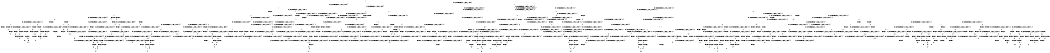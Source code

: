 digraph BCG {
size = "7, 10.5";
center = TRUE;
node [shape = circle];
0 [peripheries = 2];
0 -> 1 [label = "EX !0 !ATOMIC_EXCH_BRANCH (2, +1, TRUE, +0, 2, TRUE) !{}"];
0 -> 2 [label = "EX !2 !ATOMIC_EXCH_BRANCH (1, +0, FALSE, +0, 1, TRUE) !{}"];
0 -> 3 [label = "EX !1 !ATOMIC_EXCH_BRANCH (1, +1, TRUE, +0, 2, TRUE) !{}"];
1 -> 4 [label = "EX !2 !ATOMIC_EXCH_BRANCH (1, +0, FALSE, +0, 1, TRUE) !{0}"];
1 -> 5 [label = "EX !1 !ATOMIC_EXCH_BRANCH (1, +1, TRUE, +0, 2, TRUE) !{0}"];
1 -> 6 [label = "TERMINATE !0"];
2 -> 7 [label = "EX !2 !ATOMIC_EXCH_BRANCH (1, +0, FALSE, +0, 1, TRUE) !{0, 1, 2}"];
2 -> 8 [label = "EX !0 !ATOMIC_EXCH_BRANCH (2, +1, TRUE, +0, 2, TRUE) !{0, 1, 2}"];
2 -> 9 [label = "EX !1 !ATOMIC_EXCH_BRANCH (1, +1, TRUE, +0, 2, TRUE) !{0, 1, 2}"];
2 -> 10 [label = "EX !0 !ATOMIC_EXCH_BRANCH (2, +1, TRUE, +0, 2, TRUE) !{0, 1, 2}"];
3 -> 11 [label = "EX !0 !ATOMIC_EXCH_BRANCH (2, +1, TRUE, +0, 2, TRUE) !{0, 1}"];
3 -> 12 [label = "EX !2 !ATOMIC_EXCH_BRANCH (1, +0, FALSE, +0, 1, FALSE) !{0, 1}"];
3 -> 13 [label = "TERMINATE !1"];
3 -> 14 [label = "EX !0 !ATOMIC_EXCH_BRANCH (2, +1, TRUE, +0, 2, TRUE) !{0, 1}"];
4 -> 15 [label = "EX !2 !ATOMIC_EXCH_BRANCH (1, +0, FALSE, +0, 1, TRUE) !{0, 1, 2}"];
4 -> 16 [label = "EX !1 !ATOMIC_EXCH_BRANCH (1, +1, TRUE, +0, 2, TRUE) !{0, 1, 2}"];
4 -> 17 [label = "TERMINATE !0"];
5 -> 18 [label = "EX !2 !ATOMIC_EXCH_BRANCH (1, +0, FALSE, +0, 1, FALSE) !{0, 1}"];
5 -> 19 [label = "TERMINATE !0"];
5 -> 20 [label = "TERMINATE !1"];
6 -> 21 [label = "EX !2 !ATOMIC_EXCH_BRANCH (1, +0, FALSE, +0, 1, TRUE) !{}"];
6 -> 22 [label = "EX !1 !ATOMIC_EXCH_BRANCH (1, +1, TRUE, +0, 2, TRUE) !{}"];
7 -> 7 [label = "EX !2 !ATOMIC_EXCH_BRANCH (1, +0, FALSE, +0, 1, TRUE) !{0, 1, 2}"];
7 -> 8 [label = "EX !0 !ATOMIC_EXCH_BRANCH (2, +1, TRUE, +0, 2, TRUE) !{0, 1, 2}"];
7 -> 9 [label = "EX !1 !ATOMIC_EXCH_BRANCH (1, +1, TRUE, +0, 2, TRUE) !{0, 1, 2}"];
7 -> 10 [label = "EX !0 !ATOMIC_EXCH_BRANCH (2, +1, TRUE, +0, 2, TRUE) !{0, 1, 2}"];
8 -> 15 [label = "EX !2 !ATOMIC_EXCH_BRANCH (1, +0, FALSE, +0, 1, TRUE) !{0, 1, 2}"];
8 -> 16 [label = "EX !1 !ATOMIC_EXCH_BRANCH (1, +1, TRUE, +0, 2, TRUE) !{0, 1, 2}"];
8 -> 17 [label = "TERMINATE !0"];
9 -> 23 [label = "EX !2 !ATOMIC_EXCH_BRANCH (1, +0, FALSE, +0, 1, FALSE) !{0, 1, 2}"];
9 -> 24 [label = "EX !0 !ATOMIC_EXCH_BRANCH (2, +1, TRUE, +0, 2, TRUE) !{0, 1, 2}"];
9 -> 25 [label = "TERMINATE !1"];
9 -> 26 [label = "EX !0 !ATOMIC_EXCH_BRANCH (2, +1, TRUE, +0, 2, TRUE) !{0, 1, 2}"];
10 -> 27 [label = "EX !1 !ATOMIC_EXCH_BRANCH (1, +1, TRUE, +0, 2, TRUE) !{0, 1, 2}"];
10 -> 28 [label = "EX !2 !ATOMIC_EXCH_BRANCH (1, +0, FALSE, +0, 1, TRUE) !{0, 1, 2}"];
10 -> 29 [label = "EX !1 !ATOMIC_EXCH_BRANCH (1, +1, TRUE, +0, 2, TRUE) !{0, 1, 2}"];
10 -> 30 [label = "TERMINATE !0"];
11 -> 18 [label = "EX !2 !ATOMIC_EXCH_BRANCH (1, +0, FALSE, +0, 1, FALSE) !{0, 1}"];
11 -> 19 [label = "TERMINATE !0"];
11 -> 20 [label = "TERMINATE !1"];
12 -> 31 [label = "EX !2 !ATOMIC_EXCH_BRANCH (2, +0, FALSE, +0, 2, TRUE) !{0, 1, 2}"];
12 -> 32 [label = "EX !0 !ATOMIC_EXCH_BRANCH (2, +1, TRUE, +0, 2, TRUE) !{0, 1, 2}"];
12 -> 33 [label = "TERMINATE !1"];
12 -> 34 [label = "EX !0 !ATOMIC_EXCH_BRANCH (2, +1, TRUE, +0, 2, TRUE) !{0, 1, 2}"];
13 -> 35 [label = "EX !0 !ATOMIC_EXCH_BRANCH (2, +1, TRUE, +0, 2, TRUE) !{0}"];
13 -> 36 [label = "EX !2 !ATOMIC_EXCH_BRANCH (1, +0, FALSE, +0, 1, FALSE) !{0}"];
13 -> 37 [label = "EX !0 !ATOMIC_EXCH_BRANCH (2, +1, TRUE, +0, 2, TRUE) !{0}"];
14 -> 38 [label = "EX !2 !ATOMIC_EXCH_BRANCH (1, +0, FALSE, +0, 1, FALSE) !{0, 1}"];
14 -> 39 [label = "TERMINATE !0"];
14 -> 40 [label = "TERMINATE !1"];
15 -> 15 [label = "EX !2 !ATOMIC_EXCH_BRANCH (1, +0, FALSE, +0, 1, TRUE) !{0, 1, 2}"];
15 -> 16 [label = "EX !1 !ATOMIC_EXCH_BRANCH (1, +1, TRUE, +0, 2, TRUE) !{0, 1, 2}"];
15 -> 17 [label = "TERMINATE !0"];
16 -> 41 [label = "EX !2 !ATOMIC_EXCH_BRANCH (1, +0, FALSE, +0, 1, FALSE) !{0, 1, 2}"];
16 -> 42 [label = "TERMINATE !0"];
16 -> 43 [label = "TERMINATE !1"];
17 -> 44 [label = "EX !2 !ATOMIC_EXCH_BRANCH (1, +0, FALSE, +0, 1, TRUE) !{1, 2}"];
17 -> 45 [label = "EX !1 !ATOMIC_EXCH_BRANCH (1, +1, TRUE, +0, 2, TRUE) !{1, 2}"];
17 -> 46 [label = "EX !1 !ATOMIC_EXCH_BRANCH (1, +1, TRUE, +0, 2, TRUE) !{1, 2}"];
18 -> 47 [label = "EX !2 !ATOMIC_EXCH_BRANCH (2, +0, FALSE, +0, 2, FALSE) !{0, 1, 2}"];
18 -> 48 [label = "TERMINATE !0"];
18 -> 49 [label = "TERMINATE !1"];
19 -> 50 [label = "EX !2 !ATOMIC_EXCH_BRANCH (1, +0, FALSE, +0, 1, FALSE) !{1}"];
19 -> 51 [label = "TERMINATE !1"];
20 -> 52 [label = "EX !2 !ATOMIC_EXCH_BRANCH (1, +0, FALSE, +0, 1, FALSE) !{0}"];
20 -> 53 [label = "TERMINATE !0"];
21 -> 44 [label = "EX !2 !ATOMIC_EXCH_BRANCH (1, +0, FALSE, +0, 1, TRUE) !{1, 2}"];
21 -> 45 [label = "EX !1 !ATOMIC_EXCH_BRANCH (1, +1, TRUE, +0, 2, TRUE) !{1, 2}"];
21 -> 46 [label = "EX !1 !ATOMIC_EXCH_BRANCH (1, +1, TRUE, +0, 2, TRUE) !{1, 2}"];
22 -> 50 [label = "EX !2 !ATOMIC_EXCH_BRANCH (1, +0, FALSE, +0, 1, FALSE) !{1}"];
22 -> 51 [label = "TERMINATE !1"];
23 -> 31 [label = "EX !2 !ATOMIC_EXCH_BRANCH (2, +0, FALSE, +0, 2, TRUE) !{0, 1, 2}"];
23 -> 32 [label = "EX !0 !ATOMIC_EXCH_BRANCH (2, +1, TRUE, +0, 2, TRUE) !{0, 1, 2}"];
23 -> 33 [label = "TERMINATE !1"];
23 -> 34 [label = "EX !0 !ATOMIC_EXCH_BRANCH (2, +1, TRUE, +0, 2, TRUE) !{0, 1, 2}"];
24 -> 41 [label = "EX !2 !ATOMIC_EXCH_BRANCH (1, +0, FALSE, +0, 1, FALSE) !{0, 1, 2}"];
24 -> 42 [label = "TERMINATE !0"];
24 -> 43 [label = "TERMINATE !1"];
25 -> 54 [label = "EX !2 !ATOMIC_EXCH_BRANCH (1, +0, FALSE, +0, 1, FALSE) !{0, 2}"];
25 -> 55 [label = "EX !0 !ATOMIC_EXCH_BRANCH (2, +1, TRUE, +0, 2, TRUE) !{0, 2}"];
25 -> 56 [label = "EX !0 !ATOMIC_EXCH_BRANCH (2, +1, TRUE, +0, 2, TRUE) !{0, 2}"];
26 -> 57 [label = "EX !2 !ATOMIC_EXCH_BRANCH (1, +0, FALSE, +0, 1, FALSE) !{0, 1, 2}"];
26 -> 58 [label = "TERMINATE !0"];
26 -> 59 [label = "TERMINATE !1"];
27 -> 60 [label = "EX !2 !ATOMIC_EXCH_BRANCH (1, +0, FALSE, +0, 1, FALSE) !{0, 1, 2}"];
27 -> 61 [label = "EX !2 !ATOMIC_EXCH_BRANCH (1, +0, FALSE, +0, 1, FALSE) !{0, 1, 2}"];
27 -> 62 [label = "TERMINATE !0"];
27 -> 63 [label = "TERMINATE !1"];
28 -> 27 [label = "EX !1 !ATOMIC_EXCH_BRANCH (1, +1, TRUE, +0, 2, TRUE) !{0, 1, 2}"];
28 -> 28 [label = "EX !2 !ATOMIC_EXCH_BRANCH (1, +0, FALSE, +0, 1, TRUE) !{0, 1, 2}"];
28 -> 29 [label = "EX !1 !ATOMIC_EXCH_BRANCH (1, +1, TRUE, +0, 2, TRUE) !{0, 1, 2}"];
28 -> 30 [label = "TERMINATE !0"];
29 -> 57 [label = "EX !2 !ATOMIC_EXCH_BRANCH (1, +0, FALSE, +0, 1, FALSE) !{0, 1, 2}"];
29 -> 58 [label = "TERMINATE !0"];
29 -> 59 [label = "TERMINATE !1"];
30 -> 64 [label = "EX !2 !ATOMIC_EXCH_BRANCH (1, +0, FALSE, +0, 1, TRUE) !{1, 2}"];
30 -> 65 [label = "EX !1 !ATOMIC_EXCH_BRANCH (1, +1, TRUE, +0, 2, TRUE) !{1, 2}"];
31 -> 31 [label = "EX !2 !ATOMIC_EXCH_BRANCH (2, +0, FALSE, +0, 2, TRUE) !{0, 1, 2}"];
31 -> 32 [label = "EX !0 !ATOMIC_EXCH_BRANCH (2, +1, TRUE, +0, 2, TRUE) !{0, 1, 2}"];
31 -> 33 [label = "TERMINATE !1"];
31 -> 34 [label = "EX !0 !ATOMIC_EXCH_BRANCH (2, +1, TRUE, +0, 2, TRUE) !{0, 1, 2}"];
32 -> 47 [label = "EX !2 !ATOMIC_EXCH_BRANCH (2, +0, FALSE, +0, 2, FALSE) !{0, 1, 2}"];
32 -> 48 [label = "TERMINATE !0"];
32 -> 49 [label = "TERMINATE !1"];
33 -> 66 [label = "EX !2 !ATOMIC_EXCH_BRANCH (2, +0, FALSE, +0, 2, TRUE) !{0, 2}"];
33 -> 67 [label = "EX !0 !ATOMIC_EXCH_BRANCH (2, +1, TRUE, +0, 2, TRUE) !{0, 2}"];
33 -> 68 [label = "EX !0 !ATOMIC_EXCH_BRANCH (2, +1, TRUE, +0, 2, TRUE) !{0, 2}"];
34 -> 69 [label = "EX !2 !ATOMIC_EXCH_BRANCH (2, +0, FALSE, +0, 2, FALSE) !{0, 1, 2}"];
34 -> 70 [label = "TERMINATE !0"];
34 -> 71 [label = "TERMINATE !1"];
35 -> 52 [label = "EX !2 !ATOMIC_EXCH_BRANCH (1, +0, FALSE, +0, 1, FALSE) !{0}"];
35 -> 53 [label = "TERMINATE !0"];
36 -> 66 [label = "EX !2 !ATOMIC_EXCH_BRANCH (2, +0, FALSE, +0, 2, TRUE) !{0, 2}"];
36 -> 67 [label = "EX !0 !ATOMIC_EXCH_BRANCH (2, +1, TRUE, +0, 2, TRUE) !{0, 2}"];
36 -> 68 [label = "EX !0 !ATOMIC_EXCH_BRANCH (2, +1, TRUE, +0, 2, TRUE) !{0, 2}"];
37 -> 72 [label = "EX !2 !ATOMIC_EXCH_BRANCH (1, +0, FALSE, +0, 1, FALSE) !{0}"];
37 -> 73 [label = "TERMINATE !0"];
38 -> 74 [label = "EX !2 !ATOMIC_EXCH_BRANCH (2, +0, FALSE, +0, 2, FALSE) !{0, 1, 2}"];
38 -> 75 [label = "TERMINATE !0"];
38 -> 76 [label = "TERMINATE !1"];
39 -> 77 [label = "EX !2 !ATOMIC_EXCH_BRANCH (1, +0, FALSE, +0, 1, FALSE) !{1}"];
39 -> 78 [label = "TERMINATE !1"];
40 -> 79 [label = "EX !2 !ATOMIC_EXCH_BRANCH (1, +0, FALSE, +0, 1, FALSE) !{0}"];
40 -> 80 [label = "TERMINATE !0"];
41 -> 47 [label = "EX !2 !ATOMIC_EXCH_BRANCH (2, +0, FALSE, +0, 2, FALSE) !{0, 1, 2}"];
41 -> 48 [label = "TERMINATE !0"];
41 -> 49 [label = "TERMINATE !1"];
42 -> 81 [label = "EX !2 !ATOMIC_EXCH_BRANCH (1, +0, FALSE, +0, 1, FALSE) !{1, 2}"];
42 -> 82 [label = "TERMINATE !1"];
43 -> 83 [label = "EX !2 !ATOMIC_EXCH_BRANCH (1, +0, FALSE, +0, 1, FALSE) !{0, 2}"];
43 -> 84 [label = "TERMINATE !0"];
44 -> 44 [label = "EX !2 !ATOMIC_EXCH_BRANCH (1, +0, FALSE, +0, 1, TRUE) !{1, 2}"];
44 -> 45 [label = "EX !1 !ATOMIC_EXCH_BRANCH (1, +1, TRUE, +0, 2, TRUE) !{1, 2}"];
44 -> 46 [label = "EX !1 !ATOMIC_EXCH_BRANCH (1, +1, TRUE, +0, 2, TRUE) !{1, 2}"];
45 -> 81 [label = "EX !2 !ATOMIC_EXCH_BRANCH (1, +0, FALSE, +0, 1, FALSE) !{1, 2}"];
45 -> 82 [label = "TERMINATE !1"];
46 -> 85 [label = "EX !2 !ATOMIC_EXCH_BRANCH (1, +0, FALSE, +0, 1, FALSE) !{1, 2}"];
46 -> 86 [label = "EX !2 !ATOMIC_EXCH_BRANCH (1, +0, FALSE, +0, 1, FALSE) !{1, 2}"];
46 -> 87 [label = "TERMINATE !1"];
47 -> 88 [label = "TERMINATE !0"];
47 -> 89 [label = "TERMINATE !2"];
47 -> 90 [label = "TERMINATE !1"];
48 -> 91 [label = "EX !2 !ATOMIC_EXCH_BRANCH (2, +0, FALSE, +0, 2, FALSE) !{1, 2}"];
48 -> 92 [label = "TERMINATE !1"];
49 -> 93 [label = "EX !2 !ATOMIC_EXCH_BRANCH (2, +0, FALSE, +0, 2, FALSE) !{0, 2}"];
49 -> 94 [label = "TERMINATE !0"];
50 -> 91 [label = "EX !2 !ATOMIC_EXCH_BRANCH (2, +0, FALSE, +0, 2, FALSE) !{1, 2}"];
50 -> 92 [label = "TERMINATE !1"];
51 -> 95 [label = "EX !2 !ATOMIC_EXCH_BRANCH (1, +0, FALSE, +0, 1, FALSE) !{}"];
52 -> 93 [label = "EX !2 !ATOMIC_EXCH_BRANCH (2, +0, FALSE, +0, 2, FALSE) !{0, 2}"];
52 -> 94 [label = "TERMINATE !0"];
53 -> 95 [label = "EX !2 !ATOMIC_EXCH_BRANCH (1, +0, FALSE, +0, 1, FALSE) !{}"];
54 -> 66 [label = "EX !2 !ATOMIC_EXCH_BRANCH (2, +0, FALSE, +0, 2, TRUE) !{0, 2}"];
54 -> 67 [label = "EX !0 !ATOMIC_EXCH_BRANCH (2, +1, TRUE, +0, 2, TRUE) !{0, 2}"];
54 -> 68 [label = "EX !0 !ATOMIC_EXCH_BRANCH (2, +1, TRUE, +0, 2, TRUE) !{0, 2}"];
55 -> 83 [label = "EX !2 !ATOMIC_EXCH_BRANCH (1, +0, FALSE, +0, 1, FALSE) !{0, 2}"];
55 -> 84 [label = "TERMINATE !0"];
56 -> 96 [label = "EX !2 !ATOMIC_EXCH_BRANCH (1, +0, FALSE, +0, 1, FALSE) !{0, 2}"];
56 -> 97 [label = "EX !2 !ATOMIC_EXCH_BRANCH (1, +0, FALSE, +0, 1, FALSE) !{0, 2}"];
56 -> 98 [label = "TERMINATE !0"];
57 -> 69 [label = "EX !2 !ATOMIC_EXCH_BRANCH (2, +0, FALSE, +0, 2, FALSE) !{0, 1, 2}"];
57 -> 70 [label = "TERMINATE !0"];
57 -> 71 [label = "TERMINATE !1"];
58 -> 99 [label = "EX !2 !ATOMIC_EXCH_BRANCH (1, +0, FALSE, +0, 1, FALSE) !{1, 2}"];
58 -> 100 [label = "TERMINATE !1"];
59 -> 101 [label = "EX !2 !ATOMIC_EXCH_BRANCH (1, +0, FALSE, +0, 1, FALSE) !{0, 2}"];
59 -> 102 [label = "TERMINATE !0"];
60 -> 103 [label = "EX !2 !ATOMIC_EXCH_BRANCH (2, +0, FALSE, +0, 2, FALSE) !{0, 1, 2}"];
60 -> 104 [label = "TERMINATE !0"];
60 -> 105 [label = "TERMINATE !1"];
61 -> 103 [label = "EX !2 !ATOMIC_EXCH_BRANCH (2, +0, FALSE, +0, 2, FALSE) !{0, 1, 2}"];
61 -> 106 [label = "EX !2 !ATOMIC_EXCH_BRANCH (2, +0, FALSE, +0, 2, FALSE) !{0, 1, 2}"];
61 -> 107 [label = "TERMINATE !0"];
61 -> 108 [label = "TERMINATE !1"];
62 -> 109 [label = "EX !2 !ATOMIC_EXCH_BRANCH (1, +0, FALSE, +0, 1, FALSE) !{1, 2}"];
62 -> 110 [label = "TERMINATE !1"];
63 -> 111 [label = "EX !2 !ATOMIC_EXCH_BRANCH (1, +0, FALSE, +0, 1, FALSE) !{0, 2}"];
63 -> 112 [label = "TERMINATE !0"];
64 -> 64 [label = "EX !2 !ATOMIC_EXCH_BRANCH (1, +0, FALSE, +0, 1, TRUE) !{1, 2}"];
64 -> 65 [label = "EX !1 !ATOMIC_EXCH_BRANCH (1, +1, TRUE, +0, 2, TRUE) !{1, 2}"];
65 -> 99 [label = "EX !2 !ATOMIC_EXCH_BRANCH (1, +0, FALSE, +0, 1, FALSE) !{1, 2}"];
65 -> 100 [label = "TERMINATE !1"];
66 -> 66 [label = "EX !2 !ATOMIC_EXCH_BRANCH (2, +0, FALSE, +0, 2, TRUE) !{0, 2}"];
66 -> 67 [label = "EX !0 !ATOMIC_EXCH_BRANCH (2, +1, TRUE, +0, 2, TRUE) !{0, 2}"];
66 -> 68 [label = "EX !0 !ATOMIC_EXCH_BRANCH (2, +1, TRUE, +0, 2, TRUE) !{0, 2}"];
67 -> 93 [label = "EX !2 !ATOMIC_EXCH_BRANCH (2, +0, FALSE, +0, 2, FALSE) !{0, 2}"];
67 -> 94 [label = "TERMINATE !0"];
68 -> 113 [label = "EX !2 !ATOMIC_EXCH_BRANCH (2, +0, FALSE, +0, 2, FALSE) !{0, 2}"];
68 -> 114 [label = "EX !2 !ATOMIC_EXCH_BRANCH (2, +0, FALSE, +0, 2, FALSE) !{0, 2}"];
68 -> 115 [label = "TERMINATE !0"];
69 -> 116 [label = "TERMINATE !0"];
69 -> 117 [label = "TERMINATE !2"];
69 -> 118 [label = "TERMINATE !1"];
70 -> 119 [label = "EX !2 !ATOMIC_EXCH_BRANCH (2, +0, FALSE, +0, 2, FALSE) !{1, 2}"];
70 -> 120 [label = "TERMINATE !1"];
71 -> 121 [label = "EX !2 !ATOMIC_EXCH_BRANCH (2, +0, FALSE, +0, 2, FALSE) !{0, 2}"];
71 -> 122 [label = "TERMINATE !0"];
72 -> 123 [label = "EX !2 !ATOMIC_EXCH_BRANCH (2, +0, FALSE, +0, 2, FALSE) !{0, 2}"];
72 -> 124 [label = "TERMINATE !0"];
73 -> 125 [label = "EX !2 !ATOMIC_EXCH_BRANCH (1, +0, FALSE, +0, 1, FALSE) !{}"];
74 -> 126 [label = "TERMINATE !0"];
74 -> 127 [label = "TERMINATE !2"];
74 -> 128 [label = "TERMINATE !1"];
75 -> 129 [label = "EX !2 !ATOMIC_EXCH_BRANCH (2, +0, FALSE, +0, 2, FALSE) !{1, 2}"];
75 -> 130 [label = "TERMINATE !1"];
76 -> 131 [label = "EX !2 !ATOMIC_EXCH_BRANCH (2, +0, FALSE, +0, 2, FALSE) !{0, 2}"];
76 -> 132 [label = "TERMINATE !0"];
77 -> 129 [label = "EX !2 !ATOMIC_EXCH_BRANCH (2, +0, FALSE, +0, 2, FALSE) !{1, 2}"];
77 -> 130 [label = "TERMINATE !1"];
78 -> 133 [label = "EX !2 !ATOMIC_EXCH_BRANCH (1, +0, FALSE, +0, 1, FALSE) !{}"];
79 -> 131 [label = "EX !2 !ATOMIC_EXCH_BRANCH (2, +0, FALSE, +0, 2, FALSE) !{0, 2}"];
79 -> 132 [label = "TERMINATE !0"];
80 -> 133 [label = "EX !2 !ATOMIC_EXCH_BRANCH (1, +0, FALSE, +0, 1, FALSE) !{}"];
81 -> 91 [label = "EX !2 !ATOMIC_EXCH_BRANCH (2, +0, FALSE, +0, 2, FALSE) !{1, 2}"];
81 -> 92 [label = "TERMINATE !1"];
82 -> 134 [label = "EX !2 !ATOMIC_EXCH_BRANCH (1, +0, FALSE, +0, 1, FALSE) !{2}"];
82 -> 135 [label = "EX !2 !ATOMIC_EXCH_BRANCH (1, +0, FALSE, +0, 1, FALSE) !{2}"];
83 -> 93 [label = "EX !2 !ATOMIC_EXCH_BRANCH (2, +0, FALSE, +0, 2, FALSE) !{0, 2}"];
83 -> 94 [label = "TERMINATE !0"];
84 -> 134 [label = "EX !2 !ATOMIC_EXCH_BRANCH (1, +0, FALSE, +0, 1, FALSE) !{2}"];
84 -> 135 [label = "EX !2 !ATOMIC_EXCH_BRANCH (1, +0, FALSE, +0, 1, FALSE) !{2}"];
85 -> 136 [label = "EX !2 !ATOMIC_EXCH_BRANCH (2, +0, FALSE, +0, 2, FALSE) !{1, 2}"];
85 -> 137 [label = "TERMINATE !1"];
86 -> 136 [label = "EX !2 !ATOMIC_EXCH_BRANCH (2, +0, FALSE, +0, 2, FALSE) !{1, 2}"];
86 -> 138 [label = "EX !2 !ATOMIC_EXCH_BRANCH (2, +0, FALSE, +0, 2, FALSE) !{1, 2}"];
86 -> 139 [label = "TERMINATE !1"];
87 -> 140 [label = "EX !2 !ATOMIC_EXCH_BRANCH (1, +0, FALSE, +0, 1, FALSE) !{2}"];
88 -> 141 [label = "TERMINATE !2"];
88 -> 142 [label = "TERMINATE !1"];
89 -> 143 [label = "TERMINATE !0"];
89 -> 144 [label = "TERMINATE !1"];
90 -> 145 [label = "TERMINATE !0"];
90 -> 146 [label = "TERMINATE !2"];
91 -> 141 [label = "TERMINATE !2"];
91 -> 142 [label = "TERMINATE !1"];
92 -> 147 [label = "EX !2 !ATOMIC_EXCH_BRANCH (2, +0, FALSE, +0, 2, FALSE) !{2}"];
92 -> 148 [label = "EX !2 !ATOMIC_EXCH_BRANCH (2, +0, FALSE, +0, 2, FALSE) !{2}"];
93 -> 145 [label = "TERMINATE !0"];
93 -> 146 [label = "TERMINATE !2"];
94 -> 147 [label = "EX !2 !ATOMIC_EXCH_BRANCH (2, +0, FALSE, +0, 2, FALSE) !{2}"];
94 -> 148 [label = "EX !2 !ATOMIC_EXCH_BRANCH (2, +0, FALSE, +0, 2, FALSE) !{2}"];
95 -> 147 [label = "EX !2 !ATOMIC_EXCH_BRANCH (2, +0, FALSE, +0, 2, FALSE) !{2}"];
95 -> 148 [label = "EX !2 !ATOMIC_EXCH_BRANCH (2, +0, FALSE, +0, 2, FALSE) !{2}"];
96 -> 113 [label = "EX !2 !ATOMIC_EXCH_BRANCH (2, +0, FALSE, +0, 2, FALSE) !{0, 2}"];
96 -> 149 [label = "TERMINATE !0"];
97 -> 113 [label = "EX !2 !ATOMIC_EXCH_BRANCH (2, +0, FALSE, +0, 2, FALSE) !{0, 2}"];
97 -> 114 [label = "EX !2 !ATOMIC_EXCH_BRANCH (2, +0, FALSE, +0, 2, FALSE) !{0, 2}"];
97 -> 115 [label = "TERMINATE !0"];
98 -> 150 [label = "EX !2 !ATOMIC_EXCH_BRANCH (1, +0, FALSE, +0, 1, FALSE) !{2}"];
99 -> 119 [label = "EX !2 !ATOMIC_EXCH_BRANCH (2, +0, FALSE, +0, 2, FALSE) !{1, 2}"];
99 -> 120 [label = "TERMINATE !1"];
100 -> 151 [label = "EX !2 !ATOMIC_EXCH_BRANCH (1, +0, FALSE, +0, 1, FALSE) !{2}"];
101 -> 121 [label = "EX !2 !ATOMIC_EXCH_BRANCH (2, +0, FALSE, +0, 2, FALSE) !{0, 2}"];
101 -> 122 [label = "TERMINATE !0"];
102 -> 151 [label = "EX !2 !ATOMIC_EXCH_BRANCH (1, +0, FALSE, +0, 1, FALSE) !{2}"];
103 -> 152 [label = "TERMINATE !0"];
103 -> 153 [label = "TERMINATE !2"];
103 -> 154 [label = "TERMINATE !1"];
104 -> 155 [label = "EX !2 !ATOMIC_EXCH_BRANCH (2, +0, FALSE, +0, 2, FALSE) !{1, 2}"];
104 -> 156 [label = "TERMINATE !1"];
105 -> 157 [label = "EX !2 !ATOMIC_EXCH_BRANCH (2, +0, FALSE, +0, 2, FALSE) !{0, 2}"];
105 -> 158 [label = "TERMINATE !0"];
106 -> 159 [label = "TERMINATE !0"];
106 -> 160 [label = "TERMINATE !2"];
106 -> 161 [label = "TERMINATE !1"];
107 -> 162 [label = "EX !2 !ATOMIC_EXCH_BRANCH (2, +0, FALSE, +0, 2, FALSE) !{1, 2}"];
107 -> 163 [label = "TERMINATE !1"];
108 -> 164 [label = "EX !2 !ATOMIC_EXCH_BRANCH (2, +0, FALSE, +0, 2, FALSE) !{0, 2}"];
108 -> 165 [label = "TERMINATE !0"];
109 -> 162 [label = "EX !2 !ATOMIC_EXCH_BRANCH (2, +0, FALSE, +0, 2, FALSE) !{1, 2}"];
109 -> 163 [label = "TERMINATE !1"];
110 -> 166 [label = "EX !2 !ATOMIC_EXCH_BRANCH (1, +0, FALSE, +0, 1, FALSE) !{2}"];
111 -> 164 [label = "EX !2 !ATOMIC_EXCH_BRANCH (2, +0, FALSE, +0, 2, FALSE) !{0, 2}"];
111 -> 165 [label = "TERMINATE !0"];
112 -> 166 [label = "EX !2 !ATOMIC_EXCH_BRANCH (1, +0, FALSE, +0, 1, FALSE) !{2}"];
113 -> 167 [label = "TERMINATE !0"];
113 -> 168 [label = "TERMINATE !2"];
114 -> 169 [label = "TERMINATE !0"];
114 -> 170 [label = "TERMINATE !2"];
115 -> 171 [label = "EX !2 !ATOMIC_EXCH_BRANCH (2, +0, FALSE, +0, 2, FALSE) !{2}"];
116 -> 172 [label = "TERMINATE !2"];
116 -> 173 [label = "TERMINATE !1"];
117 -> 174 [label = "TERMINATE !0"];
117 -> 175 [label = "TERMINATE !1"];
118 -> 176 [label = "TERMINATE !0"];
118 -> 177 [label = "TERMINATE !2"];
119 -> 172 [label = "TERMINATE !2"];
119 -> 173 [label = "TERMINATE !1"];
120 -> 178 [label = "EX !2 !ATOMIC_EXCH_BRANCH (2, +0, FALSE, +0, 2, FALSE) !{2}"];
121 -> 176 [label = "TERMINATE !0"];
121 -> 177 [label = "TERMINATE !2"];
122 -> 178 [label = "EX !2 !ATOMIC_EXCH_BRANCH (2, +0, FALSE, +0, 2, FALSE) !{2}"];
123 -> 179 [label = "TERMINATE !0"];
123 -> 180 [label = "TERMINATE !2"];
124 -> 181 [label = "EX !2 !ATOMIC_EXCH_BRANCH (2, +0, FALSE, +0, 2, FALSE) !{2}"];
125 -> 181 [label = "EX !2 !ATOMIC_EXCH_BRANCH (2, +0, FALSE, +0, 2, FALSE) !{2}"];
126 -> 182 [label = "TERMINATE !2"];
126 -> 183 [label = "TERMINATE !1"];
127 -> 184 [label = "TERMINATE !0"];
127 -> 185 [label = "TERMINATE !1"];
128 -> 186 [label = "TERMINATE !0"];
128 -> 187 [label = "TERMINATE !2"];
129 -> 182 [label = "TERMINATE !2"];
129 -> 183 [label = "TERMINATE !1"];
130 -> 188 [label = "EX !2 !ATOMIC_EXCH_BRANCH (2, +0, FALSE, +0, 2, FALSE) !{2}"];
131 -> 186 [label = "TERMINATE !0"];
131 -> 187 [label = "TERMINATE !2"];
132 -> 188 [label = "EX !2 !ATOMIC_EXCH_BRANCH (2, +0, FALSE, +0, 2, FALSE) !{2}"];
133 -> 188 [label = "EX !2 !ATOMIC_EXCH_BRANCH (2, +0, FALSE, +0, 2, FALSE) !{2}"];
134 -> 147 [label = "EX !2 !ATOMIC_EXCH_BRANCH (2, +0, FALSE, +0, 2, FALSE) !{2}"];
134 -> 148 [label = "EX !2 !ATOMIC_EXCH_BRANCH (2, +0, FALSE, +0, 2, FALSE) !{2}"];
135 -> 148 [label = "EX !2 !ATOMIC_EXCH_BRANCH (2, +0, FALSE, +0, 2, FALSE) !{2}"];
136 -> 189 [label = "TERMINATE !2"];
136 -> 190 [label = "TERMINATE !1"];
137 -> 191 [label = "EX !2 !ATOMIC_EXCH_BRANCH (2, +0, FALSE, +0, 2, FALSE) !{2}"];
138 -> 192 [label = "TERMINATE !2"];
138 -> 193 [label = "TERMINATE !1"];
139 -> 194 [label = "EX !2 !ATOMIC_EXCH_BRANCH (2, +0, FALSE, +0, 2, FALSE) !{2}"];
140 -> 194 [label = "EX !2 !ATOMIC_EXCH_BRANCH (2, +0, FALSE, +0, 2, FALSE) !{2}"];
141 -> 195 [label = "TERMINATE !1"];
142 -> 196 [label = "TERMINATE !2"];
143 -> 195 [label = "TERMINATE !1"];
144 -> 197 [label = "TERMINATE !0"];
145 -> 196 [label = "TERMINATE !2"];
146 -> 197 [label = "TERMINATE !0"];
147 -> 196 [label = "TERMINATE !2"];
148 -> 198 [label = "TERMINATE !2"];
149 -> 199 [label = "EX !2 !ATOMIC_EXCH_BRANCH (2, +0, FALSE, +0, 2, FALSE) !{2}"];
150 -> 171 [label = "EX !2 !ATOMIC_EXCH_BRANCH (2, +0, FALSE, +0, 2, FALSE) !{2}"];
151 -> 178 [label = "EX !2 !ATOMIC_EXCH_BRANCH (2, +0, FALSE, +0, 2, FALSE) !{2}"];
152 -> 200 [label = "TERMINATE !2"];
152 -> 201 [label = "TERMINATE !1"];
153 -> 202 [label = "TERMINATE !0"];
153 -> 203 [label = "TERMINATE !1"];
154 -> 204 [label = "TERMINATE !0"];
154 -> 205 [label = "TERMINATE !2"];
155 -> 200 [label = "TERMINATE !2"];
155 -> 201 [label = "TERMINATE !1"];
156 -> 206 [label = "EX !2 !ATOMIC_EXCH_BRANCH (2, +0, FALSE, +0, 2, FALSE) !{2}"];
157 -> 204 [label = "TERMINATE !0"];
157 -> 205 [label = "TERMINATE !2"];
158 -> 206 [label = "EX !2 !ATOMIC_EXCH_BRANCH (2, +0, FALSE, +0, 2, FALSE) !{2}"];
159 -> 207 [label = "TERMINATE !2"];
159 -> 208 [label = "TERMINATE !1"];
160 -> 209 [label = "TERMINATE !0"];
160 -> 210 [label = "TERMINATE !1"];
161 -> 211 [label = "TERMINATE !0"];
161 -> 212 [label = "TERMINATE !2"];
162 -> 207 [label = "TERMINATE !2"];
162 -> 208 [label = "TERMINATE !1"];
163 -> 213 [label = "EX !2 !ATOMIC_EXCH_BRANCH (2, +0, FALSE, +0, 2, FALSE) !{2}"];
164 -> 211 [label = "TERMINATE !0"];
164 -> 212 [label = "TERMINATE !2"];
165 -> 213 [label = "EX !2 !ATOMIC_EXCH_BRANCH (2, +0, FALSE, +0, 2, FALSE) !{2}"];
166 -> 213 [label = "EX !2 !ATOMIC_EXCH_BRANCH (2, +0, FALSE, +0, 2, FALSE) !{2}"];
167 -> 214 [label = "TERMINATE !2"];
168 -> 215 [label = "TERMINATE !0"];
169 -> 216 [label = "TERMINATE !2"];
170 -> 217 [label = "TERMINATE !0"];
171 -> 216 [label = "TERMINATE !2"];
172 -> 218 [label = "TERMINATE !1"];
173 -> 219 [label = "TERMINATE !2"];
174 -> 218 [label = "TERMINATE !1"];
175 -> 220 [label = "TERMINATE !0"];
176 -> 219 [label = "TERMINATE !2"];
177 -> 220 [label = "TERMINATE !0"];
178 -> 219 [label = "TERMINATE !2"];
179 -> 221 [label = "TERMINATE !2"];
180 -> 222 [label = "TERMINATE !0"];
181 -> 221 [label = "TERMINATE !2"];
182 -> 223 [label = "TERMINATE !1"];
183 -> 224 [label = "TERMINATE !2"];
184 -> 223 [label = "TERMINATE !1"];
185 -> 225 [label = "TERMINATE !0"];
186 -> 224 [label = "TERMINATE !2"];
187 -> 225 [label = "TERMINATE !0"];
188 -> 224 [label = "TERMINATE !2"];
189 -> 226 [label = "TERMINATE !1"];
190 -> 227 [label = "TERMINATE !2"];
191 -> 227 [label = "TERMINATE !2"];
192 -> 228 [label = "TERMINATE !1"];
193 -> 229 [label = "TERMINATE !2"];
194 -> 229 [label = "TERMINATE !2"];
195 -> 230 [label = "exit"];
196 -> 230 [label = "exit"];
197 -> 230 [label = "exit"];
198 -> 231 [label = "exit"];
199 -> 214 [label = "TERMINATE !2"];
200 -> 232 [label = "TERMINATE !1"];
201 -> 233 [label = "TERMINATE !2"];
202 -> 232 [label = "TERMINATE !1"];
203 -> 234 [label = "TERMINATE !0"];
204 -> 233 [label = "TERMINATE !2"];
205 -> 234 [label = "TERMINATE !0"];
206 -> 233 [label = "TERMINATE !2"];
207 -> 235 [label = "TERMINATE !1"];
208 -> 236 [label = "TERMINATE !2"];
209 -> 235 [label = "TERMINATE !1"];
210 -> 237 [label = "TERMINATE !0"];
211 -> 236 [label = "TERMINATE !2"];
212 -> 237 [label = "TERMINATE !0"];
213 -> 236 [label = "TERMINATE !2"];
214 -> 238 [label = "exit"];
215 -> 238 [label = "exit"];
216 -> 239 [label = "exit"];
217 -> 239 [label = "exit"];
218 -> 240 [label = "exit"];
219 -> 240 [label = "exit"];
220 -> 240 [label = "exit"];
221 -> 241 [label = "exit"];
222 -> 241 [label = "exit"];
223 -> 242 [label = "exit"];
224 -> 242 [label = "exit"];
225 -> 242 [label = "exit"];
226 -> 243 [label = "exit"];
227 -> 243 [label = "exit"];
228 -> 244 [label = "exit"];
229 -> 244 [label = "exit"];
232 -> 245 [label = "exit"];
233 -> 245 [label = "exit"];
234 -> 245 [label = "exit"];
235 -> 246 [label = "exit"];
236 -> 246 [label = "exit"];
237 -> 246 [label = "exit"];
}
